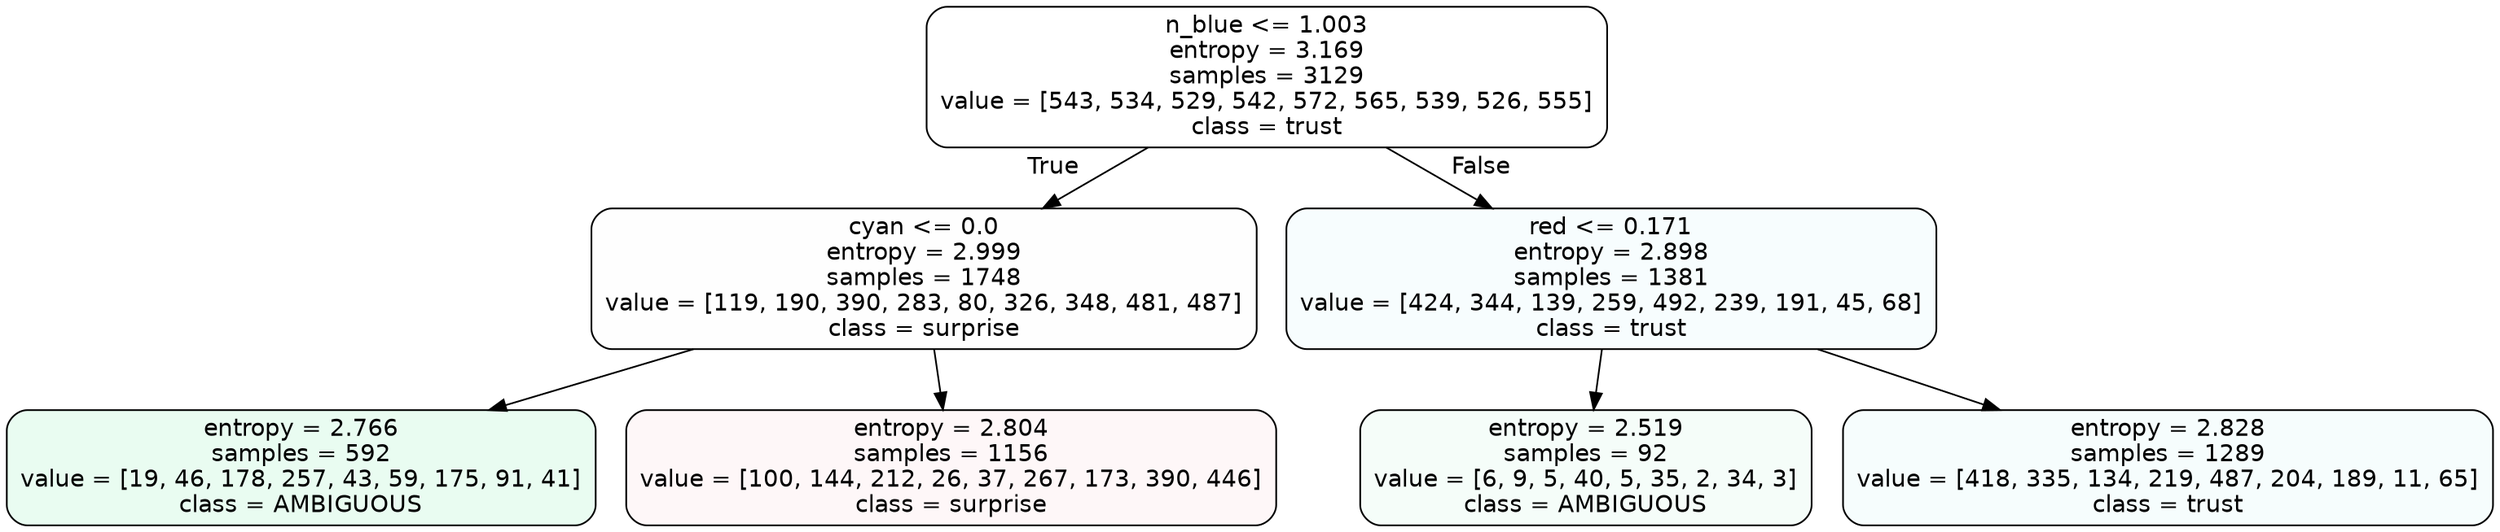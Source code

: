 digraph Tree {
node [shape=box, style="filled, rounded", color="black", fontname=helvetica] ;
edge [fontname=helvetica] ;
0 [label="n_blue <= 1.003\nentropy = 3.169\nsamples = 3129\nvalue = [543, 534, 529, 542, 572, 565, 539, 526, 555]\nclass = trust", fillcolor="#39d7e500"] ;
1 [label="cyan <= 0.0\nentropy = 2.999\nsamples = 1748\nvalue = [119, 190, 390, 283, 80, 326, 348, 481, 487]\nclass = surprise", fillcolor="#e5396401"] ;
0 -> 1 [labeldistance=2.5, labelangle=45, headlabel="True"] ;
2 [label="entropy = 2.766\nsamples = 592\nvalue = [19, 46, 178, 257, 43, 59, 175, 91, 41]\nclass = AMBIGUOUS", fillcolor="#39e5811c"] ;
1 -> 2 ;
3 [label="entropy = 2.804\nsamples = 1156\nvalue = [100, 144, 212, 26, 37, 267, 173, 390, 446]\nclass = surprise", fillcolor="#e539640a"] ;
1 -> 3 ;
4 [label="red <= 0.171\nentropy = 2.898\nsamples = 1381\nvalue = [424, 344, 139, 259, 492, 239, 191, 45, 68]\nclass = trust", fillcolor="#39d7e50a"] ;
0 -> 4 [labeldistance=2.5, labelangle=-45, headlabel="False"] ;
5 [label="entropy = 2.519\nsamples = 92\nvalue = [6, 9, 5, 40, 5, 35, 2, 34, 3]\nclass = AMBIGUOUS", fillcolor="#39e5810c"] ;
4 -> 5 ;
6 [label="entropy = 2.828\nsamples = 1289\nvalue = [418, 335, 134, 219, 487, 204, 189, 11, 65]\nclass = trust", fillcolor="#39d7e50b"] ;
4 -> 6 ;
}